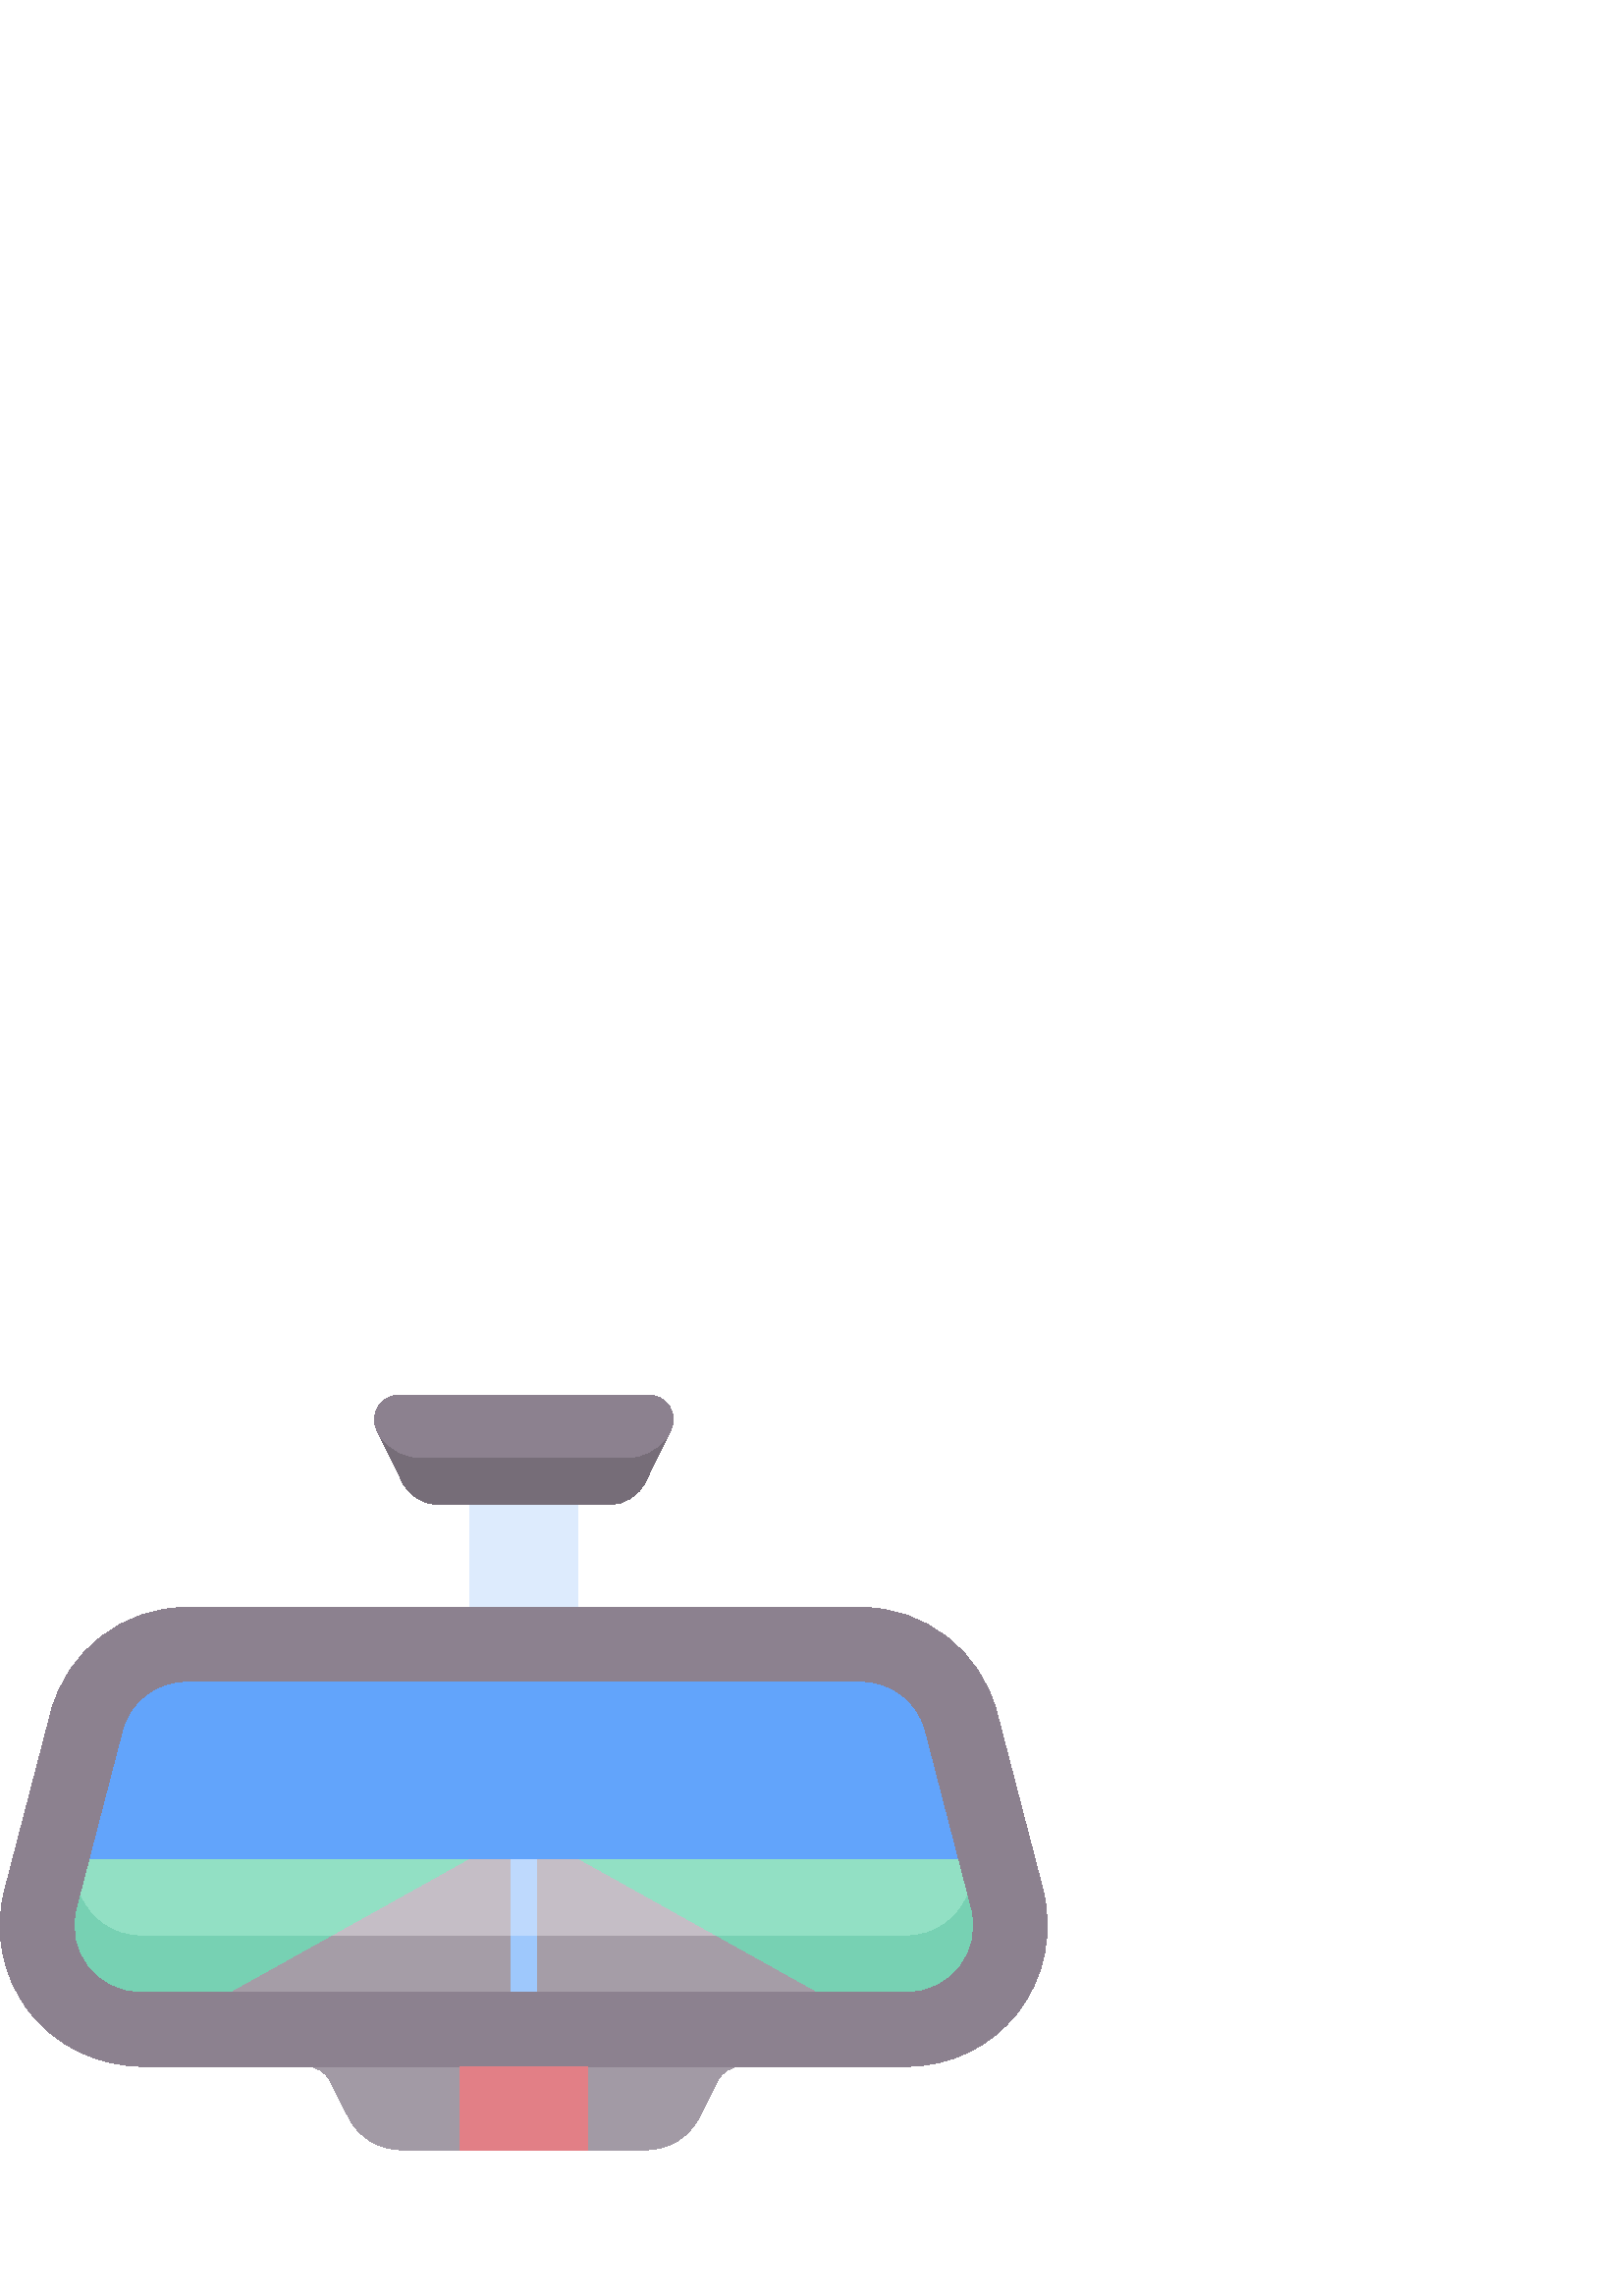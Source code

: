 %!PS-Adobe-3.0 EPSF-3.0
%%Pages: 1
%%DocumentData: Clean7Bit
%%LanguageLevel: 2
%%BoundingBox: 0 53 384 331
%%EndComments
%%BeginProlog
50 dict begin
/q { gsave } bind def
/Q { grestore } bind def
/cm { 6 array astore concat } bind def
/w { setlinewidth } bind def
/J { setlinecap } bind def
/j { setlinejoin } bind def
/M { setmiterlimit } bind def
/d { setdash } bind def
/m { moveto } bind def
/l { lineto } bind def
/c { curveto } bind def
/h { closepath } bind def
/re { exch dup neg 3 1 roll 5 3 roll moveto 0 rlineto
      0 exch rlineto 0 rlineto closepath } bind def
/S { stroke } bind def
/f { fill } bind def
/f* { eofill } bind def
/n { newpath } bind def
/W { clip } bind def
/W* { eoclip } bind def
/BT { } bind def
/ET { } bind def
/BDC { mark 3 1 roll /BDC pdfmark } bind def
/EMC { mark /EMC pdfmark } bind def
/cairo_store_point { /cairo_point_y exch def /cairo_point_x exch def } def
/Tj { show currentpoint cairo_store_point } bind def
/TJ {
  {
    dup
    type /stringtype eq
    { show } { -0.001 mul 0 cairo_font_matrix dtransform rmoveto } ifelse
  } forall
  currentpoint cairo_store_point
} bind def
/cairo_selectfont { cairo_font_matrix aload pop pop pop 0 0 6 array astore
    cairo_font exch selectfont cairo_point_x cairo_point_y moveto } bind def
/Tf { pop /cairo_font exch def /cairo_font_matrix where
      { pop cairo_selectfont } if } bind def
/Td { matrix translate cairo_font_matrix matrix concatmatrix dup
      /cairo_font_matrix exch def dup 4 get exch 5 get cairo_store_point
      /cairo_font where { pop cairo_selectfont } if } bind def
/Tm { 2 copy 8 2 roll 6 array astore /cairo_font_matrix exch def
      cairo_store_point /cairo_font where { pop cairo_selectfont } if } bind def
/g { setgray } bind def
/rg { setrgbcolor } bind def
/d1 { setcachedevice } bind def
/cairo_data_source {
  CairoDataIndex CairoData length lt
    { CairoData CairoDataIndex get /CairoDataIndex CairoDataIndex 1 add def }
    { () } ifelse
} def
/cairo_flush_ascii85_file { cairo_ascii85_file status { cairo_ascii85_file flushfile } if } def
/cairo_image { image cairo_flush_ascii85_file } def
/cairo_imagemask { imagemask cairo_flush_ascii85_file } def
%%EndProlog
%%BeginSetup
%%EndSetup
%%Page: 1 1
%%BeginPageSetup
%%PageBoundingBox: 0 53 384 331
%%EndPageSetup
q 0 53 384 278 rectclip
1 0 0 -1 0 384 cm q
0.867 0.922 0.992 rg
172.293 93.695 39.555 37.762 re f
0.635 0.604 0.647 rg
112.352 299.762 m 168.805 299.762 l 176.305 315.062 l 168.805 330.363 l
 147.055 330.363 l 138.926 330.363 131.488 325.789 127.828 318.531 c 121.047
 305.105 l 119.387 301.828 116.023 299.762 112.352 299.762 c h
112.352 299.762 m f
271.789 299.762 m 268.117 299.762 264.758 301.828 263.094 305.105 c 256.316
 318.531 l 252.652 325.789 245.219 330.363 237.086 330.363 c 215.336 330.363
 l 207.836 315.062 l 215.336 299.762 l h
271.789 299.762 m f
0.549 0.506 0.561 rg
373.012 280.168 m 363.172 292.629 348.465 299.762 332.566 299.762 c 52.383
 299.762 l 36.004 299.762 20.352 292.367 10.465 279.312 c 0.891 266.66 -2.316
 250.629 1.688 235.238 c 18.621 170.051 l 24.527 147.328 45.047 131.461 
68.52 131.461 c 315.625 131.461 l 339.098 131.461 359.617 147.328 365.523
 170.051 c 382.258 234.469 l 386.375 250.312 383.16 267.324 373.012 280.168
 c h
373.012 280.168 m f
0.384 0.643 0.984 rg
45.223 176.961 m 33.039 223.855 l 36.484 244.227 l 32.523 259.473 35.828
 253.551 51.582 253.551 c 332.559 253.551 l 348.312 253.551 355.469 256.977
 351.508 241.734 c 351.105 223.855 l 338.918 176.961 l 336.164 166.348 326.586
 158.941 315.621 158.941 c 68.52 158.941 l 57.559 158.941 47.98 166.348 
45.223 176.961 c h
45.223 176.961 m f
0.573 0.878 0.769 rg
28.285 242.152 m 24.324 257.398 35.828 268.527 51.582 268.527 c 332.562
 268.527 l 348.312 268.527 359.82 257.398 355.859 242.152 c 351.105 223.855
 l 33.039 223.855 l h
28.285 242.152 m f
0.467 0.82 0.702 rg
354.637 237.449 m 350.973 245.832 342.641 251.93 332.562 251.93 c 51.582
 251.93 l 41.5 251.93 33.168 245.832 29.504 237.449 c 28.285 242.152 l 24.324
 257.398 35.828 272.277 51.582 272.277 c 86.273 272.277 l 192.82 264.027
 l 298.527 272.277 l 332.562 272.277 l 348.312 272.277 359.82 257.398 355.859
 242.152 c h
354.637 237.449 m f
0.773 0.745 0.776 rg
298.527 272.277 m 211.695 223.855 l 172.449 223.855 l 85.613 272.277 l 
h
298.527 272.277 m f
0.647 0.616 0.655 rg
122.102 251.93 m 85.613 272.277 l 298.527 272.277 l 262.039 251.93 l h
122.102 251.93 m f
0.549 0.506 0.561 rg
147.578 85.547 m 138.188 66.379 l 135.305 60.5 139.586 53.637 146.133 53.637
 c 238.008 53.637 l 244.555 53.637 248.836 60.5 245.953 66.379 c 236.562
 85.547 l 234.117 90.535 229.047 93.695 223.492 93.695 c 160.648 93.695 
l 155.094 93.695 150.023 90.535 147.578 85.547 c h
147.578 85.547 m f
0.463 0.427 0.471 rg
230.215 76.836 m 153.926 76.836 l 148.383 76.836 143.242 74.238 139.938
 69.949 c 147.582 85.547 l 150.023 90.535 155.094 93.695 160.652 93.695 
c 223.492 93.695 l 229.047 93.695 234.117 90.535 236.562 85.547 c 244.207
 69.949 l 240.902 74.238 235.758 76.836 230.215 76.836 c h
230.215 76.836 m f
0.745 0.851 0.992 rg
187.434 223.855 9.273 48.422 re f
0.62 0.784 0.988 rg
187.434 251.93 9.273 20.348 re f
0.886 0.498 0.525 rg
168.805 299.762 46.531 30.602 re f
Q Q
showpage
%%Trailer
end
%%EOF
